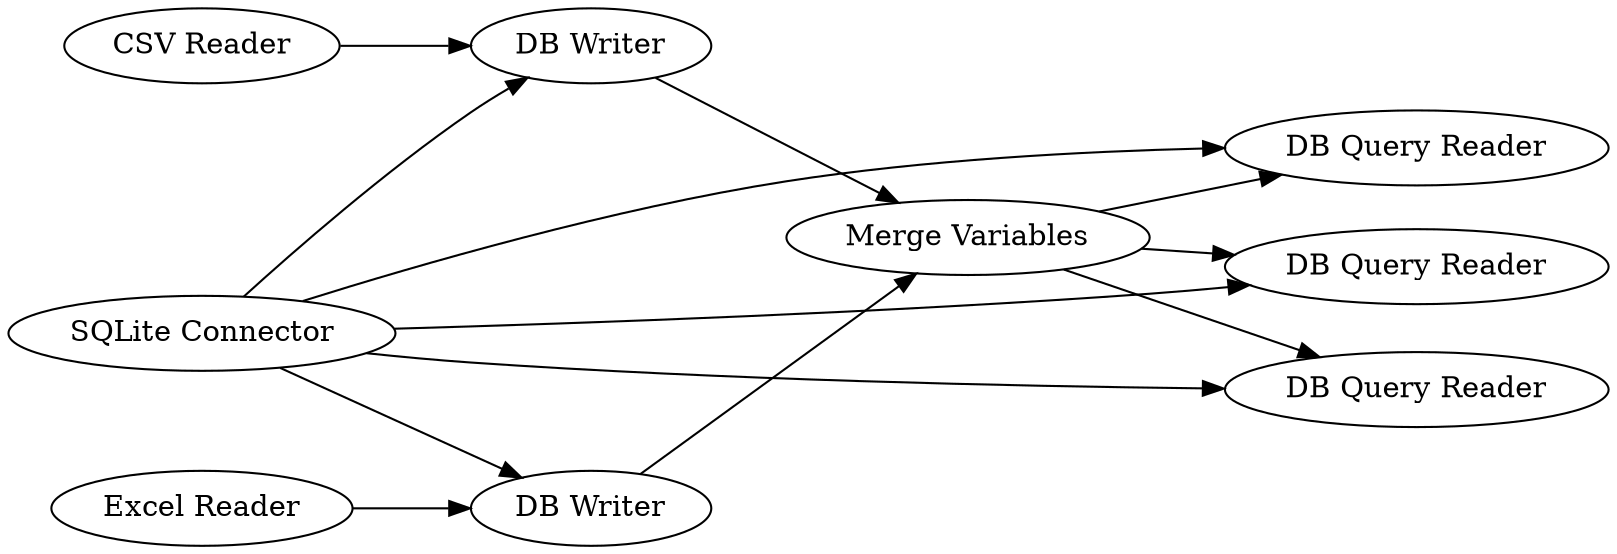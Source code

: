 digraph {
	"-7622770744283069020_8" [label="DB Query Reader"]
	"-7622770744283069020_7" [label="Merge Variables"]
	"-7622770744283069020_2" [label="CSV Reader"]
	"-7622770744283069020_5" [label="DB Writer"]
	"-7622770744283069020_9" [label="DB Query Reader"]
	"-7622770744283069020_4" [label="DB Writer"]
	"-7622770744283069020_6" [label="DB Query Reader"]
	"-7622770744283069020_1" [label="Excel Reader"]
	"-7622770744283069020_3" [label="SQLite Connector"]
	"-7622770744283069020_3" -> "-7622770744283069020_9"
	"-7622770744283069020_3" -> "-7622770744283069020_6"
	"-7622770744283069020_7" -> "-7622770744283069020_9"
	"-7622770744283069020_7" -> "-7622770744283069020_6"
	"-7622770744283069020_4" -> "-7622770744283069020_7"
	"-7622770744283069020_3" -> "-7622770744283069020_5"
	"-7622770744283069020_1" -> "-7622770744283069020_5"
	"-7622770744283069020_5" -> "-7622770744283069020_7"
	"-7622770744283069020_3" -> "-7622770744283069020_4"
	"-7622770744283069020_2" -> "-7622770744283069020_4"
	"-7622770744283069020_3" -> "-7622770744283069020_8"
	"-7622770744283069020_7" -> "-7622770744283069020_8"
	rankdir=LR
}
